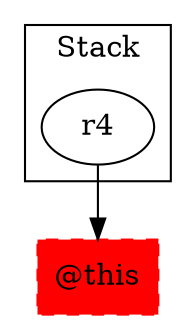 digraph sample {
  rankDir="LR";
  subgraph cluster_0 {
    label="Stack"
    "r4"; 
  }
  "r4" -> { "@this"[shape=box]};
  "@this"[shape=box, style="filled,dashed"];
  "@this"[color="red"];
}
